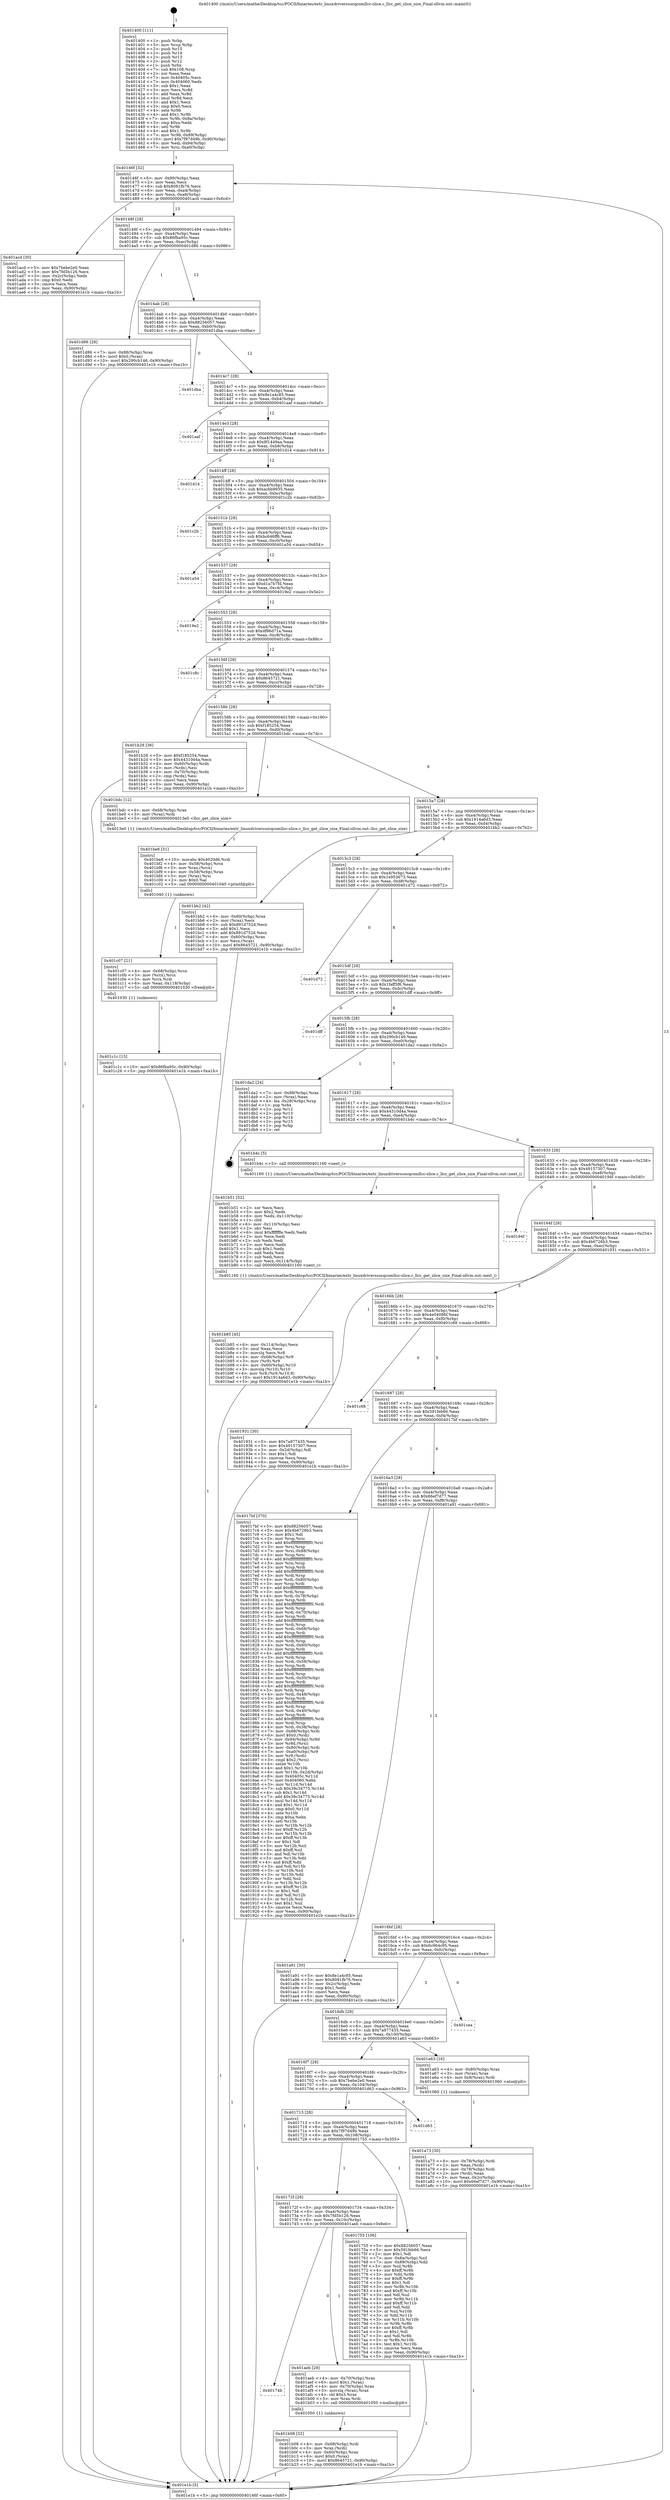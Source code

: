 digraph "0x401400" {
  label = "0x401400 (/mnt/c/Users/mathe/Desktop/tcc/POCII/binaries/extr_linuxdriverssocqcomllcc-slice.c_llcc_get_slice_size_Final-ollvm.out::main(0))"
  labelloc = "t"
  node[shape=record]

  Entry [label="",width=0.3,height=0.3,shape=circle,fillcolor=black,style=filled]
  "0x40146f" [label="{
     0x40146f [32]\l
     | [instrs]\l
     &nbsp;&nbsp;0x40146f \<+6\>: mov -0x90(%rbp),%eax\l
     &nbsp;&nbsp;0x401475 \<+2\>: mov %eax,%ecx\l
     &nbsp;&nbsp;0x401477 \<+6\>: sub $0x8081fb76,%ecx\l
     &nbsp;&nbsp;0x40147d \<+6\>: mov %eax,-0xa4(%rbp)\l
     &nbsp;&nbsp;0x401483 \<+6\>: mov %ecx,-0xa8(%rbp)\l
     &nbsp;&nbsp;0x401489 \<+6\>: je 0000000000401acd \<main+0x6cd\>\l
  }"]
  "0x401acd" [label="{
     0x401acd [30]\l
     | [instrs]\l
     &nbsp;&nbsp;0x401acd \<+5\>: mov $0x7bebe2e0,%eax\l
     &nbsp;&nbsp;0x401ad2 \<+5\>: mov $0x7fd5b126,%ecx\l
     &nbsp;&nbsp;0x401ad7 \<+3\>: mov -0x2c(%rbp),%edx\l
     &nbsp;&nbsp;0x401ada \<+3\>: cmp $0x0,%edx\l
     &nbsp;&nbsp;0x401add \<+3\>: cmove %ecx,%eax\l
     &nbsp;&nbsp;0x401ae0 \<+6\>: mov %eax,-0x90(%rbp)\l
     &nbsp;&nbsp;0x401ae6 \<+5\>: jmp 0000000000401e1b \<main+0xa1b\>\l
  }"]
  "0x40148f" [label="{
     0x40148f [28]\l
     | [instrs]\l
     &nbsp;&nbsp;0x40148f \<+5\>: jmp 0000000000401494 \<main+0x94\>\l
     &nbsp;&nbsp;0x401494 \<+6\>: mov -0xa4(%rbp),%eax\l
     &nbsp;&nbsp;0x40149a \<+5\>: sub $0x86fba95c,%eax\l
     &nbsp;&nbsp;0x40149f \<+6\>: mov %eax,-0xac(%rbp)\l
     &nbsp;&nbsp;0x4014a5 \<+6\>: je 0000000000401d86 \<main+0x986\>\l
  }"]
  Exit [label="",width=0.3,height=0.3,shape=circle,fillcolor=black,style=filled,peripheries=2]
  "0x401d86" [label="{
     0x401d86 [28]\l
     | [instrs]\l
     &nbsp;&nbsp;0x401d86 \<+7\>: mov -0x88(%rbp),%rax\l
     &nbsp;&nbsp;0x401d8d \<+6\>: movl $0x0,(%rax)\l
     &nbsp;&nbsp;0x401d93 \<+10\>: movl $0x290cb146,-0x90(%rbp)\l
     &nbsp;&nbsp;0x401d9d \<+5\>: jmp 0000000000401e1b \<main+0xa1b\>\l
  }"]
  "0x4014ab" [label="{
     0x4014ab [28]\l
     | [instrs]\l
     &nbsp;&nbsp;0x4014ab \<+5\>: jmp 00000000004014b0 \<main+0xb0\>\l
     &nbsp;&nbsp;0x4014b0 \<+6\>: mov -0xa4(%rbp),%eax\l
     &nbsp;&nbsp;0x4014b6 \<+5\>: sub $0x88256057,%eax\l
     &nbsp;&nbsp;0x4014bb \<+6\>: mov %eax,-0xb0(%rbp)\l
     &nbsp;&nbsp;0x4014c1 \<+6\>: je 0000000000401dba \<main+0x9ba\>\l
  }"]
  "0x401c1c" [label="{
     0x401c1c [15]\l
     | [instrs]\l
     &nbsp;&nbsp;0x401c1c \<+10\>: movl $0x86fba95c,-0x90(%rbp)\l
     &nbsp;&nbsp;0x401c26 \<+5\>: jmp 0000000000401e1b \<main+0xa1b\>\l
  }"]
  "0x401dba" [label="{
     0x401dba\l
  }", style=dashed]
  "0x4014c7" [label="{
     0x4014c7 [28]\l
     | [instrs]\l
     &nbsp;&nbsp;0x4014c7 \<+5\>: jmp 00000000004014cc \<main+0xcc\>\l
     &nbsp;&nbsp;0x4014cc \<+6\>: mov -0xa4(%rbp),%eax\l
     &nbsp;&nbsp;0x4014d2 \<+5\>: sub $0x8e1a4c85,%eax\l
     &nbsp;&nbsp;0x4014d7 \<+6\>: mov %eax,-0xb4(%rbp)\l
     &nbsp;&nbsp;0x4014dd \<+6\>: je 0000000000401aaf \<main+0x6af\>\l
  }"]
  "0x401c07" [label="{
     0x401c07 [21]\l
     | [instrs]\l
     &nbsp;&nbsp;0x401c07 \<+4\>: mov -0x68(%rbp),%rcx\l
     &nbsp;&nbsp;0x401c0b \<+3\>: mov (%rcx),%rcx\l
     &nbsp;&nbsp;0x401c0e \<+3\>: mov %rcx,%rdi\l
     &nbsp;&nbsp;0x401c11 \<+6\>: mov %eax,-0x118(%rbp)\l
     &nbsp;&nbsp;0x401c17 \<+5\>: call 0000000000401030 \<free@plt\>\l
     | [calls]\l
     &nbsp;&nbsp;0x401030 \{1\} (unknown)\l
  }"]
  "0x401aaf" [label="{
     0x401aaf\l
  }", style=dashed]
  "0x4014e3" [label="{
     0x4014e3 [28]\l
     | [instrs]\l
     &nbsp;&nbsp;0x4014e3 \<+5\>: jmp 00000000004014e8 \<main+0xe8\>\l
     &nbsp;&nbsp;0x4014e8 \<+6\>: mov -0xa4(%rbp),%eax\l
     &nbsp;&nbsp;0x4014ee \<+5\>: sub $0x9f1449aa,%eax\l
     &nbsp;&nbsp;0x4014f3 \<+6\>: mov %eax,-0xb8(%rbp)\l
     &nbsp;&nbsp;0x4014f9 \<+6\>: je 0000000000401d14 \<main+0x914\>\l
  }"]
  "0x401be8" [label="{
     0x401be8 [31]\l
     | [instrs]\l
     &nbsp;&nbsp;0x401be8 \<+10\>: movabs $0x4020d6,%rdi\l
     &nbsp;&nbsp;0x401bf2 \<+4\>: mov -0x58(%rbp),%rcx\l
     &nbsp;&nbsp;0x401bf6 \<+3\>: mov %rax,(%rcx)\l
     &nbsp;&nbsp;0x401bf9 \<+4\>: mov -0x58(%rbp),%rax\l
     &nbsp;&nbsp;0x401bfd \<+3\>: mov (%rax),%rsi\l
     &nbsp;&nbsp;0x401c00 \<+2\>: mov $0x0,%al\l
     &nbsp;&nbsp;0x401c02 \<+5\>: call 0000000000401040 \<printf@plt\>\l
     | [calls]\l
     &nbsp;&nbsp;0x401040 \{1\} (unknown)\l
  }"]
  "0x401d14" [label="{
     0x401d14\l
  }", style=dashed]
  "0x4014ff" [label="{
     0x4014ff [28]\l
     | [instrs]\l
     &nbsp;&nbsp;0x4014ff \<+5\>: jmp 0000000000401504 \<main+0x104\>\l
     &nbsp;&nbsp;0x401504 \<+6\>: mov -0xa4(%rbp),%eax\l
     &nbsp;&nbsp;0x40150a \<+5\>: sub $0xacbb9935,%eax\l
     &nbsp;&nbsp;0x40150f \<+6\>: mov %eax,-0xbc(%rbp)\l
     &nbsp;&nbsp;0x401515 \<+6\>: je 0000000000401c2b \<main+0x82b\>\l
  }"]
  "0x401b85" [label="{
     0x401b85 [45]\l
     | [instrs]\l
     &nbsp;&nbsp;0x401b85 \<+6\>: mov -0x114(%rbp),%ecx\l
     &nbsp;&nbsp;0x401b8b \<+3\>: imul %eax,%ecx\l
     &nbsp;&nbsp;0x401b8e \<+3\>: movslq %ecx,%r8\l
     &nbsp;&nbsp;0x401b91 \<+4\>: mov -0x68(%rbp),%r9\l
     &nbsp;&nbsp;0x401b95 \<+3\>: mov (%r9),%r9\l
     &nbsp;&nbsp;0x401b98 \<+4\>: mov -0x60(%rbp),%r10\l
     &nbsp;&nbsp;0x401b9c \<+3\>: movslq (%r10),%r10\l
     &nbsp;&nbsp;0x401b9f \<+4\>: mov %r8,(%r9,%r10,8)\l
     &nbsp;&nbsp;0x401ba3 \<+10\>: movl $0x1914a6d3,-0x90(%rbp)\l
     &nbsp;&nbsp;0x401bad \<+5\>: jmp 0000000000401e1b \<main+0xa1b\>\l
  }"]
  "0x401c2b" [label="{
     0x401c2b\l
  }", style=dashed]
  "0x40151b" [label="{
     0x40151b [28]\l
     | [instrs]\l
     &nbsp;&nbsp;0x40151b \<+5\>: jmp 0000000000401520 \<main+0x120\>\l
     &nbsp;&nbsp;0x401520 \<+6\>: mov -0xa4(%rbp),%eax\l
     &nbsp;&nbsp;0x401526 \<+5\>: sub $0xbc646ff6,%eax\l
     &nbsp;&nbsp;0x40152b \<+6\>: mov %eax,-0xc0(%rbp)\l
     &nbsp;&nbsp;0x401531 \<+6\>: je 0000000000401a54 \<main+0x654\>\l
  }"]
  "0x401b51" [label="{
     0x401b51 [52]\l
     | [instrs]\l
     &nbsp;&nbsp;0x401b51 \<+2\>: xor %ecx,%ecx\l
     &nbsp;&nbsp;0x401b53 \<+5\>: mov $0x2,%edx\l
     &nbsp;&nbsp;0x401b58 \<+6\>: mov %edx,-0x110(%rbp)\l
     &nbsp;&nbsp;0x401b5e \<+1\>: cltd\l
     &nbsp;&nbsp;0x401b5f \<+6\>: mov -0x110(%rbp),%esi\l
     &nbsp;&nbsp;0x401b65 \<+2\>: idiv %esi\l
     &nbsp;&nbsp;0x401b67 \<+6\>: imul $0xfffffffe,%edx,%edx\l
     &nbsp;&nbsp;0x401b6d \<+2\>: mov %ecx,%edi\l
     &nbsp;&nbsp;0x401b6f \<+2\>: sub %edx,%edi\l
     &nbsp;&nbsp;0x401b71 \<+2\>: mov %ecx,%edx\l
     &nbsp;&nbsp;0x401b73 \<+3\>: sub $0x1,%edx\l
     &nbsp;&nbsp;0x401b76 \<+2\>: add %edx,%edi\l
     &nbsp;&nbsp;0x401b78 \<+2\>: sub %edi,%ecx\l
     &nbsp;&nbsp;0x401b7a \<+6\>: mov %ecx,-0x114(%rbp)\l
     &nbsp;&nbsp;0x401b80 \<+5\>: call 0000000000401160 \<next_i\>\l
     | [calls]\l
     &nbsp;&nbsp;0x401160 \{1\} (/mnt/c/Users/mathe/Desktop/tcc/POCII/binaries/extr_linuxdriverssocqcomllcc-slice.c_llcc_get_slice_size_Final-ollvm.out::next_i)\l
  }"]
  "0x401a54" [label="{
     0x401a54\l
  }", style=dashed]
  "0x401537" [label="{
     0x401537 [28]\l
     | [instrs]\l
     &nbsp;&nbsp;0x401537 \<+5\>: jmp 000000000040153c \<main+0x13c\>\l
     &nbsp;&nbsp;0x40153c \<+6\>: mov -0xa4(%rbp),%eax\l
     &nbsp;&nbsp;0x401542 \<+5\>: sub $0xd1a7b7fd,%eax\l
     &nbsp;&nbsp;0x401547 \<+6\>: mov %eax,-0xc4(%rbp)\l
     &nbsp;&nbsp;0x40154d \<+6\>: je 00000000004019e2 \<main+0x5e2\>\l
  }"]
  "0x401b08" [label="{
     0x401b08 [32]\l
     | [instrs]\l
     &nbsp;&nbsp;0x401b08 \<+4\>: mov -0x68(%rbp),%rdi\l
     &nbsp;&nbsp;0x401b0c \<+3\>: mov %rax,(%rdi)\l
     &nbsp;&nbsp;0x401b0f \<+4\>: mov -0x60(%rbp),%rax\l
     &nbsp;&nbsp;0x401b13 \<+6\>: movl $0x0,(%rax)\l
     &nbsp;&nbsp;0x401b19 \<+10\>: movl $0x8645721,-0x90(%rbp)\l
     &nbsp;&nbsp;0x401b23 \<+5\>: jmp 0000000000401e1b \<main+0xa1b\>\l
  }"]
  "0x4019e2" [label="{
     0x4019e2\l
  }", style=dashed]
  "0x401553" [label="{
     0x401553 [28]\l
     | [instrs]\l
     &nbsp;&nbsp;0x401553 \<+5\>: jmp 0000000000401558 \<main+0x158\>\l
     &nbsp;&nbsp;0x401558 \<+6\>: mov -0xa4(%rbp),%eax\l
     &nbsp;&nbsp;0x40155e \<+5\>: sub $0xdf86d71a,%eax\l
     &nbsp;&nbsp;0x401563 \<+6\>: mov %eax,-0xc8(%rbp)\l
     &nbsp;&nbsp;0x401569 \<+6\>: je 0000000000401c8c \<main+0x88c\>\l
  }"]
  "0x40174b" [label="{
     0x40174b\l
  }", style=dashed]
  "0x401c8c" [label="{
     0x401c8c\l
  }", style=dashed]
  "0x40156f" [label="{
     0x40156f [28]\l
     | [instrs]\l
     &nbsp;&nbsp;0x40156f \<+5\>: jmp 0000000000401574 \<main+0x174\>\l
     &nbsp;&nbsp;0x401574 \<+6\>: mov -0xa4(%rbp),%eax\l
     &nbsp;&nbsp;0x40157a \<+5\>: sub $0x8645721,%eax\l
     &nbsp;&nbsp;0x40157f \<+6\>: mov %eax,-0xcc(%rbp)\l
     &nbsp;&nbsp;0x401585 \<+6\>: je 0000000000401b28 \<main+0x728\>\l
  }"]
  "0x401aeb" [label="{
     0x401aeb [29]\l
     | [instrs]\l
     &nbsp;&nbsp;0x401aeb \<+4\>: mov -0x70(%rbp),%rax\l
     &nbsp;&nbsp;0x401aef \<+6\>: movl $0x1,(%rax)\l
     &nbsp;&nbsp;0x401af5 \<+4\>: mov -0x70(%rbp),%rax\l
     &nbsp;&nbsp;0x401af9 \<+3\>: movslq (%rax),%rax\l
     &nbsp;&nbsp;0x401afc \<+4\>: shl $0x3,%rax\l
     &nbsp;&nbsp;0x401b00 \<+3\>: mov %rax,%rdi\l
     &nbsp;&nbsp;0x401b03 \<+5\>: call 0000000000401050 \<malloc@plt\>\l
     | [calls]\l
     &nbsp;&nbsp;0x401050 \{1\} (unknown)\l
  }"]
  "0x401b28" [label="{
     0x401b28 [36]\l
     | [instrs]\l
     &nbsp;&nbsp;0x401b28 \<+5\>: mov $0xf185254,%eax\l
     &nbsp;&nbsp;0x401b2d \<+5\>: mov $0x44310d4a,%ecx\l
     &nbsp;&nbsp;0x401b32 \<+4\>: mov -0x60(%rbp),%rdx\l
     &nbsp;&nbsp;0x401b36 \<+2\>: mov (%rdx),%esi\l
     &nbsp;&nbsp;0x401b38 \<+4\>: mov -0x70(%rbp),%rdx\l
     &nbsp;&nbsp;0x401b3c \<+2\>: cmp (%rdx),%esi\l
     &nbsp;&nbsp;0x401b3e \<+3\>: cmovl %ecx,%eax\l
     &nbsp;&nbsp;0x401b41 \<+6\>: mov %eax,-0x90(%rbp)\l
     &nbsp;&nbsp;0x401b47 \<+5\>: jmp 0000000000401e1b \<main+0xa1b\>\l
  }"]
  "0x40158b" [label="{
     0x40158b [28]\l
     | [instrs]\l
     &nbsp;&nbsp;0x40158b \<+5\>: jmp 0000000000401590 \<main+0x190\>\l
     &nbsp;&nbsp;0x401590 \<+6\>: mov -0xa4(%rbp),%eax\l
     &nbsp;&nbsp;0x401596 \<+5\>: sub $0xf185254,%eax\l
     &nbsp;&nbsp;0x40159b \<+6\>: mov %eax,-0xd0(%rbp)\l
     &nbsp;&nbsp;0x4015a1 \<+6\>: je 0000000000401bdc \<main+0x7dc\>\l
  }"]
  "0x401a73" [label="{
     0x401a73 [30]\l
     | [instrs]\l
     &nbsp;&nbsp;0x401a73 \<+4\>: mov -0x78(%rbp),%rdi\l
     &nbsp;&nbsp;0x401a77 \<+2\>: mov %eax,(%rdi)\l
     &nbsp;&nbsp;0x401a79 \<+4\>: mov -0x78(%rbp),%rdi\l
     &nbsp;&nbsp;0x401a7d \<+2\>: mov (%rdi),%eax\l
     &nbsp;&nbsp;0x401a7f \<+3\>: mov %eax,-0x2c(%rbp)\l
     &nbsp;&nbsp;0x401a82 \<+10\>: movl $0x66ef7d77,-0x90(%rbp)\l
     &nbsp;&nbsp;0x401a8c \<+5\>: jmp 0000000000401e1b \<main+0xa1b\>\l
  }"]
  "0x401bdc" [label="{
     0x401bdc [12]\l
     | [instrs]\l
     &nbsp;&nbsp;0x401bdc \<+4\>: mov -0x68(%rbp),%rax\l
     &nbsp;&nbsp;0x401be0 \<+3\>: mov (%rax),%rdi\l
     &nbsp;&nbsp;0x401be3 \<+5\>: call 00000000004013e0 \<llcc_get_slice_size\>\l
     | [calls]\l
     &nbsp;&nbsp;0x4013e0 \{1\} (/mnt/c/Users/mathe/Desktop/tcc/POCII/binaries/extr_linuxdriverssocqcomllcc-slice.c_llcc_get_slice_size_Final-ollvm.out::llcc_get_slice_size)\l
  }"]
  "0x4015a7" [label="{
     0x4015a7 [28]\l
     | [instrs]\l
     &nbsp;&nbsp;0x4015a7 \<+5\>: jmp 00000000004015ac \<main+0x1ac\>\l
     &nbsp;&nbsp;0x4015ac \<+6\>: mov -0xa4(%rbp),%eax\l
     &nbsp;&nbsp;0x4015b2 \<+5\>: sub $0x1914a6d3,%eax\l
     &nbsp;&nbsp;0x4015b7 \<+6\>: mov %eax,-0xd4(%rbp)\l
     &nbsp;&nbsp;0x4015bd \<+6\>: je 0000000000401bb2 \<main+0x7b2\>\l
  }"]
  "0x401400" [label="{
     0x401400 [111]\l
     | [instrs]\l
     &nbsp;&nbsp;0x401400 \<+1\>: push %rbp\l
     &nbsp;&nbsp;0x401401 \<+3\>: mov %rsp,%rbp\l
     &nbsp;&nbsp;0x401404 \<+2\>: push %r15\l
     &nbsp;&nbsp;0x401406 \<+2\>: push %r14\l
     &nbsp;&nbsp;0x401408 \<+2\>: push %r13\l
     &nbsp;&nbsp;0x40140a \<+2\>: push %r12\l
     &nbsp;&nbsp;0x40140c \<+1\>: push %rbx\l
     &nbsp;&nbsp;0x40140d \<+7\>: sub $0x108,%rsp\l
     &nbsp;&nbsp;0x401414 \<+2\>: xor %eax,%eax\l
     &nbsp;&nbsp;0x401416 \<+7\>: mov 0x40405c,%ecx\l
     &nbsp;&nbsp;0x40141d \<+7\>: mov 0x404060,%edx\l
     &nbsp;&nbsp;0x401424 \<+3\>: sub $0x1,%eax\l
     &nbsp;&nbsp;0x401427 \<+3\>: mov %ecx,%r8d\l
     &nbsp;&nbsp;0x40142a \<+3\>: add %eax,%r8d\l
     &nbsp;&nbsp;0x40142d \<+4\>: imul %r8d,%ecx\l
     &nbsp;&nbsp;0x401431 \<+3\>: and $0x1,%ecx\l
     &nbsp;&nbsp;0x401434 \<+3\>: cmp $0x0,%ecx\l
     &nbsp;&nbsp;0x401437 \<+4\>: sete %r9b\l
     &nbsp;&nbsp;0x40143b \<+4\>: and $0x1,%r9b\l
     &nbsp;&nbsp;0x40143f \<+7\>: mov %r9b,-0x8a(%rbp)\l
     &nbsp;&nbsp;0x401446 \<+3\>: cmp $0xa,%edx\l
     &nbsp;&nbsp;0x401449 \<+4\>: setl %r9b\l
     &nbsp;&nbsp;0x40144d \<+4\>: and $0x1,%r9b\l
     &nbsp;&nbsp;0x401451 \<+7\>: mov %r9b,-0x89(%rbp)\l
     &nbsp;&nbsp;0x401458 \<+10\>: movl $0x7f97d49b,-0x90(%rbp)\l
     &nbsp;&nbsp;0x401462 \<+6\>: mov %edi,-0x94(%rbp)\l
     &nbsp;&nbsp;0x401468 \<+7\>: mov %rsi,-0xa0(%rbp)\l
  }"]
  "0x401bb2" [label="{
     0x401bb2 [42]\l
     | [instrs]\l
     &nbsp;&nbsp;0x401bb2 \<+4\>: mov -0x60(%rbp),%rax\l
     &nbsp;&nbsp;0x401bb6 \<+2\>: mov (%rax),%ecx\l
     &nbsp;&nbsp;0x401bb8 \<+6\>: sub $0x891d752d,%ecx\l
     &nbsp;&nbsp;0x401bbe \<+3\>: add $0x1,%ecx\l
     &nbsp;&nbsp;0x401bc1 \<+6\>: add $0x891d752d,%ecx\l
     &nbsp;&nbsp;0x401bc7 \<+4\>: mov -0x60(%rbp),%rax\l
     &nbsp;&nbsp;0x401bcb \<+2\>: mov %ecx,(%rax)\l
     &nbsp;&nbsp;0x401bcd \<+10\>: movl $0x8645721,-0x90(%rbp)\l
     &nbsp;&nbsp;0x401bd7 \<+5\>: jmp 0000000000401e1b \<main+0xa1b\>\l
  }"]
  "0x4015c3" [label="{
     0x4015c3 [28]\l
     | [instrs]\l
     &nbsp;&nbsp;0x4015c3 \<+5\>: jmp 00000000004015c8 \<main+0x1c8\>\l
     &nbsp;&nbsp;0x4015c8 \<+6\>: mov -0xa4(%rbp),%eax\l
     &nbsp;&nbsp;0x4015ce \<+5\>: sub $0x1e953673,%eax\l
     &nbsp;&nbsp;0x4015d3 \<+6\>: mov %eax,-0xd8(%rbp)\l
     &nbsp;&nbsp;0x4015d9 \<+6\>: je 0000000000401d72 \<main+0x972\>\l
  }"]
  "0x401e1b" [label="{
     0x401e1b [5]\l
     | [instrs]\l
     &nbsp;&nbsp;0x401e1b \<+5\>: jmp 000000000040146f \<main+0x6f\>\l
  }"]
  "0x401d72" [label="{
     0x401d72\l
  }", style=dashed]
  "0x4015df" [label="{
     0x4015df [28]\l
     | [instrs]\l
     &nbsp;&nbsp;0x4015df \<+5\>: jmp 00000000004015e4 \<main+0x1e4\>\l
     &nbsp;&nbsp;0x4015e4 \<+6\>: mov -0xa4(%rbp),%eax\l
     &nbsp;&nbsp;0x4015ea \<+5\>: sub $0x1faff3f6,%eax\l
     &nbsp;&nbsp;0x4015ef \<+6\>: mov %eax,-0xdc(%rbp)\l
     &nbsp;&nbsp;0x4015f5 \<+6\>: je 0000000000401dff \<main+0x9ff\>\l
  }"]
  "0x40172f" [label="{
     0x40172f [28]\l
     | [instrs]\l
     &nbsp;&nbsp;0x40172f \<+5\>: jmp 0000000000401734 \<main+0x334\>\l
     &nbsp;&nbsp;0x401734 \<+6\>: mov -0xa4(%rbp),%eax\l
     &nbsp;&nbsp;0x40173a \<+5\>: sub $0x7fd5b126,%eax\l
     &nbsp;&nbsp;0x40173f \<+6\>: mov %eax,-0x10c(%rbp)\l
     &nbsp;&nbsp;0x401745 \<+6\>: je 0000000000401aeb \<main+0x6eb\>\l
  }"]
  "0x401dff" [label="{
     0x401dff\l
  }", style=dashed]
  "0x4015fb" [label="{
     0x4015fb [28]\l
     | [instrs]\l
     &nbsp;&nbsp;0x4015fb \<+5\>: jmp 0000000000401600 \<main+0x200\>\l
     &nbsp;&nbsp;0x401600 \<+6\>: mov -0xa4(%rbp),%eax\l
     &nbsp;&nbsp;0x401606 \<+5\>: sub $0x290cb146,%eax\l
     &nbsp;&nbsp;0x40160b \<+6\>: mov %eax,-0xe0(%rbp)\l
     &nbsp;&nbsp;0x401611 \<+6\>: je 0000000000401da2 \<main+0x9a2\>\l
  }"]
  "0x401755" [label="{
     0x401755 [106]\l
     | [instrs]\l
     &nbsp;&nbsp;0x401755 \<+5\>: mov $0x88256057,%eax\l
     &nbsp;&nbsp;0x40175a \<+5\>: mov $0x591feb66,%ecx\l
     &nbsp;&nbsp;0x40175f \<+2\>: mov $0x1,%dl\l
     &nbsp;&nbsp;0x401761 \<+7\>: mov -0x8a(%rbp),%sil\l
     &nbsp;&nbsp;0x401768 \<+7\>: mov -0x89(%rbp),%dil\l
     &nbsp;&nbsp;0x40176f \<+3\>: mov %sil,%r8b\l
     &nbsp;&nbsp;0x401772 \<+4\>: xor $0xff,%r8b\l
     &nbsp;&nbsp;0x401776 \<+3\>: mov %dil,%r9b\l
     &nbsp;&nbsp;0x401779 \<+4\>: xor $0xff,%r9b\l
     &nbsp;&nbsp;0x40177d \<+3\>: xor $0x1,%dl\l
     &nbsp;&nbsp;0x401780 \<+3\>: mov %r8b,%r10b\l
     &nbsp;&nbsp;0x401783 \<+4\>: and $0xff,%r10b\l
     &nbsp;&nbsp;0x401787 \<+3\>: and %dl,%sil\l
     &nbsp;&nbsp;0x40178a \<+3\>: mov %r9b,%r11b\l
     &nbsp;&nbsp;0x40178d \<+4\>: and $0xff,%r11b\l
     &nbsp;&nbsp;0x401791 \<+3\>: and %dl,%dil\l
     &nbsp;&nbsp;0x401794 \<+3\>: or %sil,%r10b\l
     &nbsp;&nbsp;0x401797 \<+3\>: or %dil,%r11b\l
     &nbsp;&nbsp;0x40179a \<+3\>: xor %r11b,%r10b\l
     &nbsp;&nbsp;0x40179d \<+3\>: or %r9b,%r8b\l
     &nbsp;&nbsp;0x4017a0 \<+4\>: xor $0xff,%r8b\l
     &nbsp;&nbsp;0x4017a4 \<+3\>: or $0x1,%dl\l
     &nbsp;&nbsp;0x4017a7 \<+3\>: and %dl,%r8b\l
     &nbsp;&nbsp;0x4017aa \<+3\>: or %r8b,%r10b\l
     &nbsp;&nbsp;0x4017ad \<+4\>: test $0x1,%r10b\l
     &nbsp;&nbsp;0x4017b1 \<+3\>: cmovne %ecx,%eax\l
     &nbsp;&nbsp;0x4017b4 \<+6\>: mov %eax,-0x90(%rbp)\l
     &nbsp;&nbsp;0x4017ba \<+5\>: jmp 0000000000401e1b \<main+0xa1b\>\l
  }"]
  "0x401da2" [label="{
     0x401da2 [24]\l
     | [instrs]\l
     &nbsp;&nbsp;0x401da2 \<+7\>: mov -0x88(%rbp),%rax\l
     &nbsp;&nbsp;0x401da9 \<+2\>: mov (%rax),%eax\l
     &nbsp;&nbsp;0x401dab \<+4\>: lea -0x28(%rbp),%rsp\l
     &nbsp;&nbsp;0x401daf \<+1\>: pop %rbx\l
     &nbsp;&nbsp;0x401db0 \<+2\>: pop %r12\l
     &nbsp;&nbsp;0x401db2 \<+2\>: pop %r13\l
     &nbsp;&nbsp;0x401db4 \<+2\>: pop %r14\l
     &nbsp;&nbsp;0x401db6 \<+2\>: pop %r15\l
     &nbsp;&nbsp;0x401db8 \<+1\>: pop %rbp\l
     &nbsp;&nbsp;0x401db9 \<+1\>: ret\l
  }"]
  "0x401617" [label="{
     0x401617 [28]\l
     | [instrs]\l
     &nbsp;&nbsp;0x401617 \<+5\>: jmp 000000000040161c \<main+0x21c\>\l
     &nbsp;&nbsp;0x40161c \<+6\>: mov -0xa4(%rbp),%eax\l
     &nbsp;&nbsp;0x401622 \<+5\>: sub $0x44310d4a,%eax\l
     &nbsp;&nbsp;0x401627 \<+6\>: mov %eax,-0xe4(%rbp)\l
     &nbsp;&nbsp;0x40162d \<+6\>: je 0000000000401b4c \<main+0x74c\>\l
  }"]
  "0x401713" [label="{
     0x401713 [28]\l
     | [instrs]\l
     &nbsp;&nbsp;0x401713 \<+5\>: jmp 0000000000401718 \<main+0x318\>\l
     &nbsp;&nbsp;0x401718 \<+6\>: mov -0xa4(%rbp),%eax\l
     &nbsp;&nbsp;0x40171e \<+5\>: sub $0x7f97d49b,%eax\l
     &nbsp;&nbsp;0x401723 \<+6\>: mov %eax,-0x108(%rbp)\l
     &nbsp;&nbsp;0x401729 \<+6\>: je 0000000000401755 \<main+0x355\>\l
  }"]
  "0x401b4c" [label="{
     0x401b4c [5]\l
     | [instrs]\l
     &nbsp;&nbsp;0x401b4c \<+5\>: call 0000000000401160 \<next_i\>\l
     | [calls]\l
     &nbsp;&nbsp;0x401160 \{1\} (/mnt/c/Users/mathe/Desktop/tcc/POCII/binaries/extr_linuxdriverssocqcomllcc-slice.c_llcc_get_slice_size_Final-ollvm.out::next_i)\l
  }"]
  "0x401633" [label="{
     0x401633 [28]\l
     | [instrs]\l
     &nbsp;&nbsp;0x401633 \<+5\>: jmp 0000000000401638 \<main+0x238\>\l
     &nbsp;&nbsp;0x401638 \<+6\>: mov -0xa4(%rbp),%eax\l
     &nbsp;&nbsp;0x40163e \<+5\>: sub $0x49157307,%eax\l
     &nbsp;&nbsp;0x401643 \<+6\>: mov %eax,-0xe8(%rbp)\l
     &nbsp;&nbsp;0x401649 \<+6\>: je 000000000040194f \<main+0x54f\>\l
  }"]
  "0x401d63" [label="{
     0x401d63\l
  }", style=dashed]
  "0x40194f" [label="{
     0x40194f\l
  }", style=dashed]
  "0x40164f" [label="{
     0x40164f [28]\l
     | [instrs]\l
     &nbsp;&nbsp;0x40164f \<+5\>: jmp 0000000000401654 \<main+0x254\>\l
     &nbsp;&nbsp;0x401654 \<+6\>: mov -0xa4(%rbp),%eax\l
     &nbsp;&nbsp;0x40165a \<+5\>: sub $0x4b6726b3,%eax\l
     &nbsp;&nbsp;0x40165f \<+6\>: mov %eax,-0xec(%rbp)\l
     &nbsp;&nbsp;0x401665 \<+6\>: je 0000000000401931 \<main+0x531\>\l
  }"]
  "0x4016f7" [label="{
     0x4016f7 [28]\l
     | [instrs]\l
     &nbsp;&nbsp;0x4016f7 \<+5\>: jmp 00000000004016fc \<main+0x2fc\>\l
     &nbsp;&nbsp;0x4016fc \<+6\>: mov -0xa4(%rbp),%eax\l
     &nbsp;&nbsp;0x401702 \<+5\>: sub $0x7bebe2e0,%eax\l
     &nbsp;&nbsp;0x401707 \<+6\>: mov %eax,-0x104(%rbp)\l
     &nbsp;&nbsp;0x40170d \<+6\>: je 0000000000401d63 \<main+0x963\>\l
  }"]
  "0x401931" [label="{
     0x401931 [30]\l
     | [instrs]\l
     &nbsp;&nbsp;0x401931 \<+5\>: mov $0x7a977435,%eax\l
     &nbsp;&nbsp;0x401936 \<+5\>: mov $0x49157307,%ecx\l
     &nbsp;&nbsp;0x40193b \<+3\>: mov -0x2d(%rbp),%dl\l
     &nbsp;&nbsp;0x40193e \<+3\>: test $0x1,%dl\l
     &nbsp;&nbsp;0x401941 \<+3\>: cmovne %ecx,%eax\l
     &nbsp;&nbsp;0x401944 \<+6\>: mov %eax,-0x90(%rbp)\l
     &nbsp;&nbsp;0x40194a \<+5\>: jmp 0000000000401e1b \<main+0xa1b\>\l
  }"]
  "0x40166b" [label="{
     0x40166b [28]\l
     | [instrs]\l
     &nbsp;&nbsp;0x40166b \<+5\>: jmp 0000000000401670 \<main+0x270\>\l
     &nbsp;&nbsp;0x401670 \<+6\>: mov -0xa4(%rbp),%eax\l
     &nbsp;&nbsp;0x401676 \<+5\>: sub $0x4e04086f,%eax\l
     &nbsp;&nbsp;0x40167b \<+6\>: mov %eax,-0xf0(%rbp)\l
     &nbsp;&nbsp;0x401681 \<+6\>: je 0000000000401c68 \<main+0x868\>\l
  }"]
  "0x401a63" [label="{
     0x401a63 [16]\l
     | [instrs]\l
     &nbsp;&nbsp;0x401a63 \<+4\>: mov -0x80(%rbp),%rax\l
     &nbsp;&nbsp;0x401a67 \<+3\>: mov (%rax),%rax\l
     &nbsp;&nbsp;0x401a6a \<+4\>: mov 0x8(%rax),%rdi\l
     &nbsp;&nbsp;0x401a6e \<+5\>: call 0000000000401060 \<atoi@plt\>\l
     | [calls]\l
     &nbsp;&nbsp;0x401060 \{1\} (unknown)\l
  }"]
  "0x401c68" [label="{
     0x401c68\l
  }", style=dashed]
  "0x401687" [label="{
     0x401687 [28]\l
     | [instrs]\l
     &nbsp;&nbsp;0x401687 \<+5\>: jmp 000000000040168c \<main+0x28c\>\l
     &nbsp;&nbsp;0x40168c \<+6\>: mov -0xa4(%rbp),%eax\l
     &nbsp;&nbsp;0x401692 \<+5\>: sub $0x591feb66,%eax\l
     &nbsp;&nbsp;0x401697 \<+6\>: mov %eax,-0xf4(%rbp)\l
     &nbsp;&nbsp;0x40169d \<+6\>: je 00000000004017bf \<main+0x3bf\>\l
  }"]
  "0x4016db" [label="{
     0x4016db [28]\l
     | [instrs]\l
     &nbsp;&nbsp;0x4016db \<+5\>: jmp 00000000004016e0 \<main+0x2e0\>\l
     &nbsp;&nbsp;0x4016e0 \<+6\>: mov -0xa4(%rbp),%eax\l
     &nbsp;&nbsp;0x4016e6 \<+5\>: sub $0x7a977435,%eax\l
     &nbsp;&nbsp;0x4016eb \<+6\>: mov %eax,-0x100(%rbp)\l
     &nbsp;&nbsp;0x4016f1 \<+6\>: je 0000000000401a63 \<main+0x663\>\l
  }"]
  "0x4017bf" [label="{
     0x4017bf [370]\l
     | [instrs]\l
     &nbsp;&nbsp;0x4017bf \<+5\>: mov $0x88256057,%eax\l
     &nbsp;&nbsp;0x4017c4 \<+5\>: mov $0x4b6726b3,%ecx\l
     &nbsp;&nbsp;0x4017c9 \<+2\>: mov $0x1,%dl\l
     &nbsp;&nbsp;0x4017cb \<+3\>: mov %rsp,%rsi\l
     &nbsp;&nbsp;0x4017ce \<+4\>: add $0xfffffffffffffff0,%rsi\l
     &nbsp;&nbsp;0x4017d2 \<+3\>: mov %rsi,%rsp\l
     &nbsp;&nbsp;0x4017d5 \<+7\>: mov %rsi,-0x88(%rbp)\l
     &nbsp;&nbsp;0x4017dc \<+3\>: mov %rsp,%rsi\l
     &nbsp;&nbsp;0x4017df \<+4\>: add $0xfffffffffffffff0,%rsi\l
     &nbsp;&nbsp;0x4017e3 \<+3\>: mov %rsi,%rsp\l
     &nbsp;&nbsp;0x4017e6 \<+3\>: mov %rsp,%rdi\l
     &nbsp;&nbsp;0x4017e9 \<+4\>: add $0xfffffffffffffff0,%rdi\l
     &nbsp;&nbsp;0x4017ed \<+3\>: mov %rdi,%rsp\l
     &nbsp;&nbsp;0x4017f0 \<+4\>: mov %rdi,-0x80(%rbp)\l
     &nbsp;&nbsp;0x4017f4 \<+3\>: mov %rsp,%rdi\l
     &nbsp;&nbsp;0x4017f7 \<+4\>: add $0xfffffffffffffff0,%rdi\l
     &nbsp;&nbsp;0x4017fb \<+3\>: mov %rdi,%rsp\l
     &nbsp;&nbsp;0x4017fe \<+4\>: mov %rdi,-0x78(%rbp)\l
     &nbsp;&nbsp;0x401802 \<+3\>: mov %rsp,%rdi\l
     &nbsp;&nbsp;0x401805 \<+4\>: add $0xfffffffffffffff0,%rdi\l
     &nbsp;&nbsp;0x401809 \<+3\>: mov %rdi,%rsp\l
     &nbsp;&nbsp;0x40180c \<+4\>: mov %rdi,-0x70(%rbp)\l
     &nbsp;&nbsp;0x401810 \<+3\>: mov %rsp,%rdi\l
     &nbsp;&nbsp;0x401813 \<+4\>: add $0xfffffffffffffff0,%rdi\l
     &nbsp;&nbsp;0x401817 \<+3\>: mov %rdi,%rsp\l
     &nbsp;&nbsp;0x40181a \<+4\>: mov %rdi,-0x68(%rbp)\l
     &nbsp;&nbsp;0x40181e \<+3\>: mov %rsp,%rdi\l
     &nbsp;&nbsp;0x401821 \<+4\>: add $0xfffffffffffffff0,%rdi\l
     &nbsp;&nbsp;0x401825 \<+3\>: mov %rdi,%rsp\l
     &nbsp;&nbsp;0x401828 \<+4\>: mov %rdi,-0x60(%rbp)\l
     &nbsp;&nbsp;0x40182c \<+3\>: mov %rsp,%rdi\l
     &nbsp;&nbsp;0x40182f \<+4\>: add $0xfffffffffffffff0,%rdi\l
     &nbsp;&nbsp;0x401833 \<+3\>: mov %rdi,%rsp\l
     &nbsp;&nbsp;0x401836 \<+4\>: mov %rdi,-0x58(%rbp)\l
     &nbsp;&nbsp;0x40183a \<+3\>: mov %rsp,%rdi\l
     &nbsp;&nbsp;0x40183d \<+4\>: add $0xfffffffffffffff0,%rdi\l
     &nbsp;&nbsp;0x401841 \<+3\>: mov %rdi,%rsp\l
     &nbsp;&nbsp;0x401844 \<+4\>: mov %rdi,-0x50(%rbp)\l
     &nbsp;&nbsp;0x401848 \<+3\>: mov %rsp,%rdi\l
     &nbsp;&nbsp;0x40184b \<+4\>: add $0xfffffffffffffff0,%rdi\l
     &nbsp;&nbsp;0x40184f \<+3\>: mov %rdi,%rsp\l
     &nbsp;&nbsp;0x401852 \<+4\>: mov %rdi,-0x48(%rbp)\l
     &nbsp;&nbsp;0x401856 \<+3\>: mov %rsp,%rdi\l
     &nbsp;&nbsp;0x401859 \<+4\>: add $0xfffffffffffffff0,%rdi\l
     &nbsp;&nbsp;0x40185d \<+3\>: mov %rdi,%rsp\l
     &nbsp;&nbsp;0x401860 \<+4\>: mov %rdi,-0x40(%rbp)\l
     &nbsp;&nbsp;0x401864 \<+3\>: mov %rsp,%rdi\l
     &nbsp;&nbsp;0x401867 \<+4\>: add $0xfffffffffffffff0,%rdi\l
     &nbsp;&nbsp;0x40186b \<+3\>: mov %rdi,%rsp\l
     &nbsp;&nbsp;0x40186e \<+4\>: mov %rdi,-0x38(%rbp)\l
     &nbsp;&nbsp;0x401872 \<+7\>: mov -0x88(%rbp),%rdi\l
     &nbsp;&nbsp;0x401879 \<+6\>: movl $0x0,(%rdi)\l
     &nbsp;&nbsp;0x40187f \<+7\>: mov -0x94(%rbp),%r8d\l
     &nbsp;&nbsp;0x401886 \<+3\>: mov %r8d,(%rsi)\l
     &nbsp;&nbsp;0x401889 \<+4\>: mov -0x80(%rbp),%rdi\l
     &nbsp;&nbsp;0x40188d \<+7\>: mov -0xa0(%rbp),%r9\l
     &nbsp;&nbsp;0x401894 \<+3\>: mov %r9,(%rdi)\l
     &nbsp;&nbsp;0x401897 \<+3\>: cmpl $0x2,(%rsi)\l
     &nbsp;&nbsp;0x40189a \<+4\>: setne %r10b\l
     &nbsp;&nbsp;0x40189e \<+4\>: and $0x1,%r10b\l
     &nbsp;&nbsp;0x4018a2 \<+4\>: mov %r10b,-0x2d(%rbp)\l
     &nbsp;&nbsp;0x4018a6 \<+8\>: mov 0x40405c,%r11d\l
     &nbsp;&nbsp;0x4018ae \<+7\>: mov 0x404060,%ebx\l
     &nbsp;&nbsp;0x4018b5 \<+3\>: mov %r11d,%r14d\l
     &nbsp;&nbsp;0x4018b8 \<+7\>: sub $0x39c34775,%r14d\l
     &nbsp;&nbsp;0x4018bf \<+4\>: sub $0x1,%r14d\l
     &nbsp;&nbsp;0x4018c3 \<+7\>: add $0x39c34775,%r14d\l
     &nbsp;&nbsp;0x4018ca \<+4\>: imul %r14d,%r11d\l
     &nbsp;&nbsp;0x4018ce \<+4\>: and $0x1,%r11d\l
     &nbsp;&nbsp;0x4018d2 \<+4\>: cmp $0x0,%r11d\l
     &nbsp;&nbsp;0x4018d6 \<+4\>: sete %r10b\l
     &nbsp;&nbsp;0x4018da \<+3\>: cmp $0xa,%ebx\l
     &nbsp;&nbsp;0x4018dd \<+4\>: setl %r15b\l
     &nbsp;&nbsp;0x4018e1 \<+3\>: mov %r10b,%r12b\l
     &nbsp;&nbsp;0x4018e4 \<+4\>: xor $0xff,%r12b\l
     &nbsp;&nbsp;0x4018e8 \<+3\>: mov %r15b,%r13b\l
     &nbsp;&nbsp;0x4018eb \<+4\>: xor $0xff,%r13b\l
     &nbsp;&nbsp;0x4018ef \<+3\>: xor $0x1,%dl\l
     &nbsp;&nbsp;0x4018f2 \<+3\>: mov %r12b,%sil\l
     &nbsp;&nbsp;0x4018f5 \<+4\>: and $0xff,%sil\l
     &nbsp;&nbsp;0x4018f9 \<+3\>: and %dl,%r10b\l
     &nbsp;&nbsp;0x4018fc \<+3\>: mov %r13b,%dil\l
     &nbsp;&nbsp;0x4018ff \<+4\>: and $0xff,%dil\l
     &nbsp;&nbsp;0x401903 \<+3\>: and %dl,%r15b\l
     &nbsp;&nbsp;0x401906 \<+3\>: or %r10b,%sil\l
     &nbsp;&nbsp;0x401909 \<+3\>: or %r15b,%dil\l
     &nbsp;&nbsp;0x40190c \<+3\>: xor %dil,%sil\l
     &nbsp;&nbsp;0x40190f \<+3\>: or %r13b,%r12b\l
     &nbsp;&nbsp;0x401912 \<+4\>: xor $0xff,%r12b\l
     &nbsp;&nbsp;0x401916 \<+3\>: or $0x1,%dl\l
     &nbsp;&nbsp;0x401919 \<+3\>: and %dl,%r12b\l
     &nbsp;&nbsp;0x40191c \<+3\>: or %r12b,%sil\l
     &nbsp;&nbsp;0x40191f \<+4\>: test $0x1,%sil\l
     &nbsp;&nbsp;0x401923 \<+3\>: cmovne %ecx,%eax\l
     &nbsp;&nbsp;0x401926 \<+6\>: mov %eax,-0x90(%rbp)\l
     &nbsp;&nbsp;0x40192c \<+5\>: jmp 0000000000401e1b \<main+0xa1b\>\l
  }"]
  "0x4016a3" [label="{
     0x4016a3 [28]\l
     | [instrs]\l
     &nbsp;&nbsp;0x4016a3 \<+5\>: jmp 00000000004016a8 \<main+0x2a8\>\l
     &nbsp;&nbsp;0x4016a8 \<+6\>: mov -0xa4(%rbp),%eax\l
     &nbsp;&nbsp;0x4016ae \<+5\>: sub $0x66ef7d77,%eax\l
     &nbsp;&nbsp;0x4016b3 \<+6\>: mov %eax,-0xf8(%rbp)\l
     &nbsp;&nbsp;0x4016b9 \<+6\>: je 0000000000401a91 \<main+0x691\>\l
  }"]
  "0x401cea" [label="{
     0x401cea\l
  }", style=dashed]
  "0x401a91" [label="{
     0x401a91 [30]\l
     | [instrs]\l
     &nbsp;&nbsp;0x401a91 \<+5\>: mov $0x8e1a4c85,%eax\l
     &nbsp;&nbsp;0x401a96 \<+5\>: mov $0x8081fb76,%ecx\l
     &nbsp;&nbsp;0x401a9b \<+3\>: mov -0x2c(%rbp),%edx\l
     &nbsp;&nbsp;0x401a9e \<+3\>: cmp $0x1,%edx\l
     &nbsp;&nbsp;0x401aa1 \<+3\>: cmovl %ecx,%eax\l
     &nbsp;&nbsp;0x401aa4 \<+6\>: mov %eax,-0x90(%rbp)\l
     &nbsp;&nbsp;0x401aaa \<+5\>: jmp 0000000000401e1b \<main+0xa1b\>\l
  }"]
  "0x4016bf" [label="{
     0x4016bf [28]\l
     | [instrs]\l
     &nbsp;&nbsp;0x4016bf \<+5\>: jmp 00000000004016c4 \<main+0x2c4\>\l
     &nbsp;&nbsp;0x4016c4 \<+6\>: mov -0xa4(%rbp),%eax\l
     &nbsp;&nbsp;0x4016ca \<+5\>: sub $0x6c964c95,%eax\l
     &nbsp;&nbsp;0x4016cf \<+6\>: mov %eax,-0xfc(%rbp)\l
     &nbsp;&nbsp;0x4016d5 \<+6\>: je 0000000000401cea \<main+0x8ea\>\l
  }"]
  Entry -> "0x401400" [label=" 1"]
  "0x40146f" -> "0x401acd" [label=" 1"]
  "0x40146f" -> "0x40148f" [label=" 13"]
  "0x401da2" -> Exit [label=" 1"]
  "0x40148f" -> "0x401d86" [label=" 1"]
  "0x40148f" -> "0x4014ab" [label=" 12"]
  "0x401d86" -> "0x401e1b" [label=" 1"]
  "0x4014ab" -> "0x401dba" [label=" 0"]
  "0x4014ab" -> "0x4014c7" [label=" 12"]
  "0x401c1c" -> "0x401e1b" [label=" 1"]
  "0x4014c7" -> "0x401aaf" [label=" 0"]
  "0x4014c7" -> "0x4014e3" [label=" 12"]
  "0x401c07" -> "0x401c1c" [label=" 1"]
  "0x4014e3" -> "0x401d14" [label=" 0"]
  "0x4014e3" -> "0x4014ff" [label=" 12"]
  "0x401be8" -> "0x401c07" [label=" 1"]
  "0x4014ff" -> "0x401c2b" [label=" 0"]
  "0x4014ff" -> "0x40151b" [label=" 12"]
  "0x401bdc" -> "0x401be8" [label=" 1"]
  "0x40151b" -> "0x401a54" [label=" 0"]
  "0x40151b" -> "0x401537" [label=" 12"]
  "0x401bb2" -> "0x401e1b" [label=" 1"]
  "0x401537" -> "0x4019e2" [label=" 0"]
  "0x401537" -> "0x401553" [label=" 12"]
  "0x401b85" -> "0x401e1b" [label=" 1"]
  "0x401553" -> "0x401c8c" [label=" 0"]
  "0x401553" -> "0x40156f" [label=" 12"]
  "0x401b51" -> "0x401b85" [label=" 1"]
  "0x40156f" -> "0x401b28" [label=" 2"]
  "0x40156f" -> "0x40158b" [label=" 10"]
  "0x401b4c" -> "0x401b51" [label=" 1"]
  "0x40158b" -> "0x401bdc" [label=" 1"]
  "0x40158b" -> "0x4015a7" [label=" 9"]
  "0x401b08" -> "0x401e1b" [label=" 1"]
  "0x4015a7" -> "0x401bb2" [label=" 1"]
  "0x4015a7" -> "0x4015c3" [label=" 8"]
  "0x40172f" -> "0x40174b" [label=" 0"]
  "0x4015c3" -> "0x401d72" [label=" 0"]
  "0x4015c3" -> "0x4015df" [label=" 8"]
  "0x40172f" -> "0x401aeb" [label=" 1"]
  "0x4015df" -> "0x401dff" [label=" 0"]
  "0x4015df" -> "0x4015fb" [label=" 8"]
  "0x401b28" -> "0x401e1b" [label=" 2"]
  "0x4015fb" -> "0x401da2" [label=" 1"]
  "0x4015fb" -> "0x401617" [label=" 7"]
  "0x401acd" -> "0x401e1b" [label=" 1"]
  "0x401617" -> "0x401b4c" [label=" 1"]
  "0x401617" -> "0x401633" [label=" 6"]
  "0x401a73" -> "0x401e1b" [label=" 1"]
  "0x401633" -> "0x40194f" [label=" 0"]
  "0x401633" -> "0x40164f" [label=" 6"]
  "0x401a63" -> "0x401a73" [label=" 1"]
  "0x40164f" -> "0x401931" [label=" 1"]
  "0x40164f" -> "0x40166b" [label=" 5"]
  "0x4017bf" -> "0x401e1b" [label=" 1"]
  "0x40166b" -> "0x401c68" [label=" 0"]
  "0x40166b" -> "0x401687" [label=" 5"]
  "0x401aeb" -> "0x401b08" [label=" 1"]
  "0x401687" -> "0x4017bf" [label=" 1"]
  "0x401687" -> "0x4016a3" [label=" 4"]
  "0x401400" -> "0x40146f" [label=" 1"]
  "0x4016a3" -> "0x401a91" [label=" 1"]
  "0x4016a3" -> "0x4016bf" [label=" 3"]
  "0x401755" -> "0x401e1b" [label=" 1"]
  "0x4016bf" -> "0x401cea" [label=" 0"]
  "0x4016bf" -> "0x4016db" [label=" 3"]
  "0x401e1b" -> "0x40146f" [label=" 13"]
  "0x4016db" -> "0x401a63" [label=" 1"]
  "0x4016db" -> "0x4016f7" [label=" 2"]
  "0x401931" -> "0x401e1b" [label=" 1"]
  "0x4016f7" -> "0x401d63" [label=" 0"]
  "0x4016f7" -> "0x401713" [label=" 2"]
  "0x401a91" -> "0x401e1b" [label=" 1"]
  "0x401713" -> "0x401755" [label=" 1"]
  "0x401713" -> "0x40172f" [label=" 1"]
}
